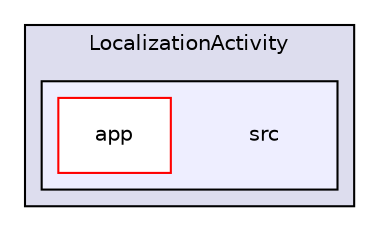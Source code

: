 digraph "Andriod/LocalizationActivity/src" {
  compound=true
  node [ fontsize="10", fontname="Helvetica"];
  edge [ labelfontsize="10", labelfontname="Helvetica"];
  subgraph clusterdir_8741d57682459b70bdd19d2f89ee68e3 {
    graph [ bgcolor="#ddddee", pencolor="black", label="LocalizationActivity" fontname="Helvetica", fontsize="10", URL="dir_8741d57682459b70bdd19d2f89ee68e3.html"]
  subgraph clusterdir_00edacfed35a1b4a6fc433bc5906e4d6 {
    graph [ bgcolor="#eeeeff", pencolor="black", label="" URL="dir_00edacfed35a1b4a6fc433bc5906e4d6.html"];
    dir_00edacfed35a1b4a6fc433bc5906e4d6 [shape=plaintext label="src"];
    dir_4a7c474cbcc9cb934b808e919c0c138a [shape=box label="app" color="red" fillcolor="white" style="filled" URL="dir_4a7c474cbcc9cb934b808e919c0c138a.html"];
  }
  }
}
